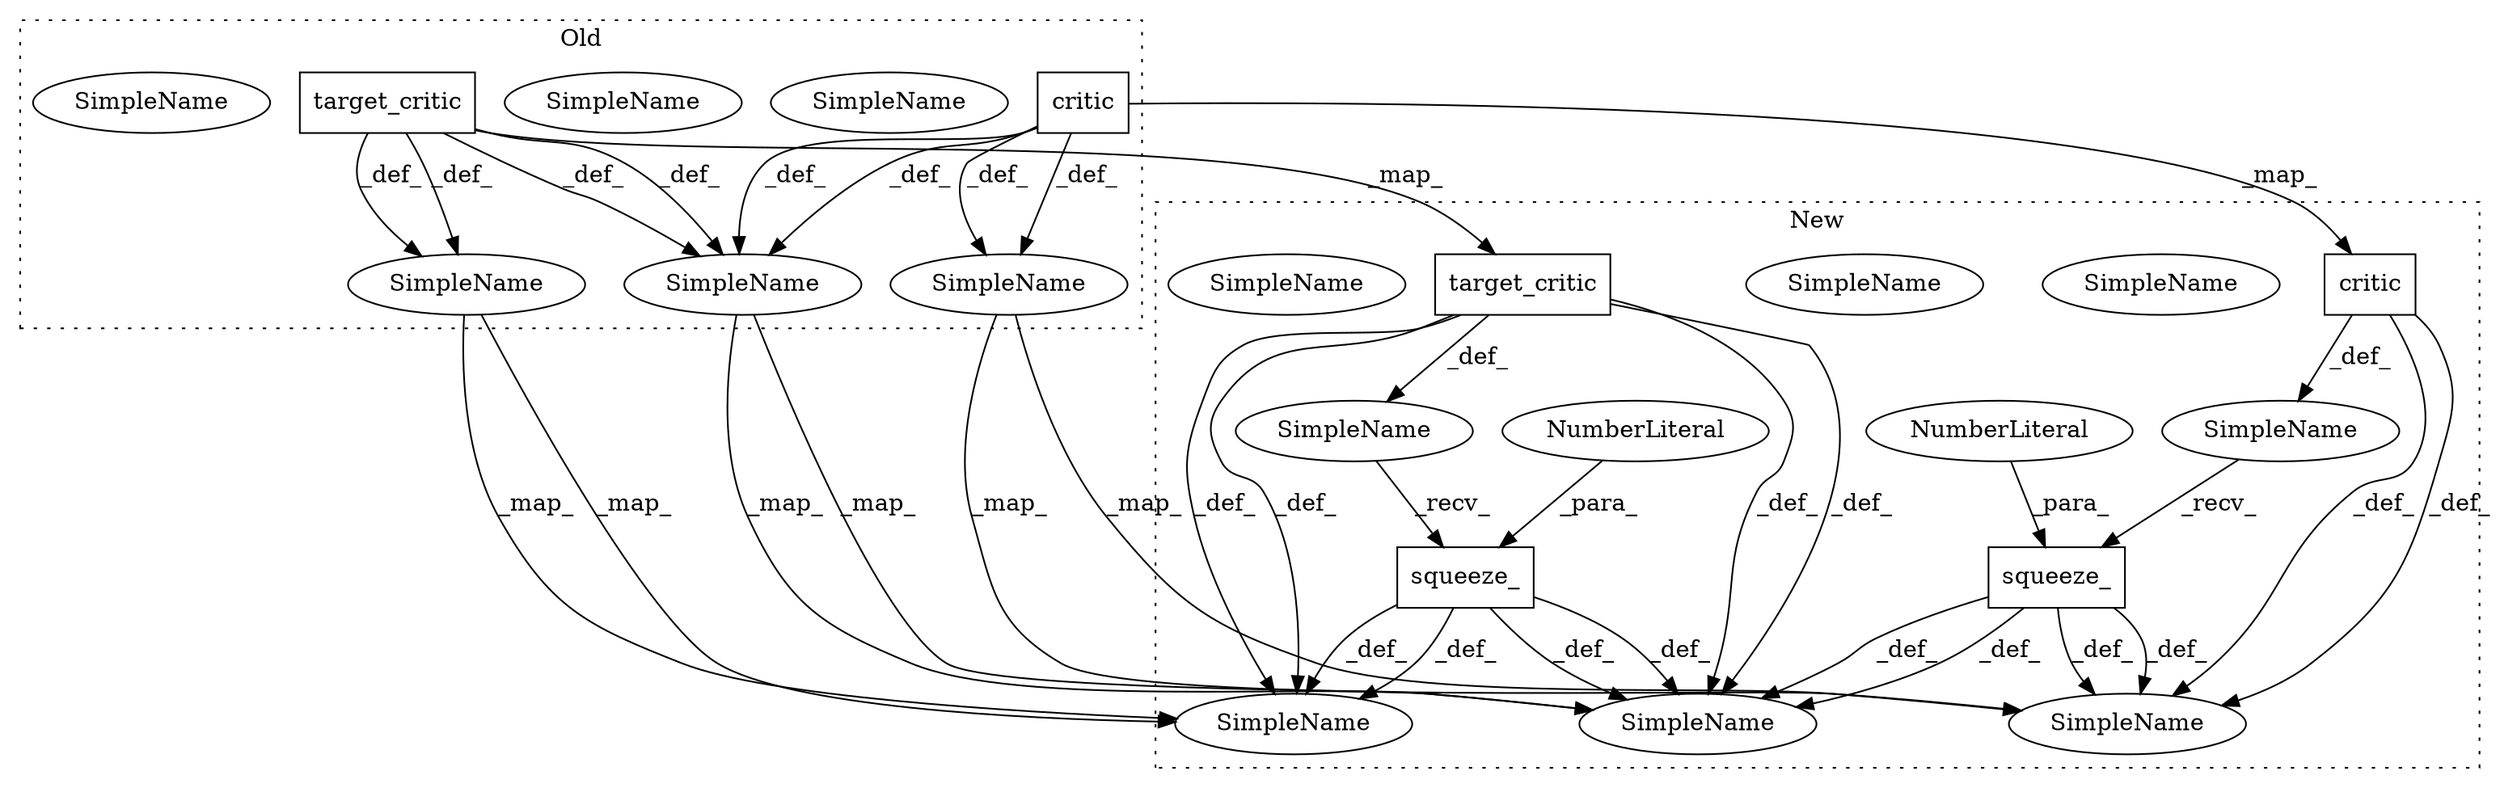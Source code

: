 digraph G {
subgraph cluster0 {
1 [label="target_critic" a="32" s="4162,4216" l="14,1" shape="box"];
5 [label="SimpleName" a="42" s="4565" l="10" shape="ellipse"];
8 [label="SimpleName" a="42" s="4565" l="10" shape="ellipse"];
11 [label="SimpleName" a="42" s="4493" l="14" shape="ellipse"];
14 [label="SimpleName" a="42" s="4493" l="14" shape="ellipse"];
17 [label="critic" a="32" s="4115,4140" l="7,1" shape="box"];
19 [label="SimpleName" a="42" s="4102" l="7" shape="ellipse"];
22 [label="SimpleName" a="42" s="4102" l="7" shape="ellipse"];
label = "Old";
style="dotted";
}
subgraph cluster1 {
2 [label="target_critic" a="32" s="4230,4284" l="14,1" shape="box"];
3 [label="squeeze_" a="32" s="4286,4296" l="9,1" shape="box"];
4 [label="NumberLiteral" a="34" s="4295" l="1" shape="ellipse"];
6 [label="SimpleName" a="42" s="4645" l="10" shape="ellipse"];
7 [label="SimpleName" a="42" s="4645" l="10" shape="ellipse"];
9 [label="squeeze_" a="32" s="4198,4208" l="9,1" shape="box"];
10 [label="NumberLiteral" a="34" s="4207" l="1" shape="ellipse"];
12 [label="SimpleName" a="42" s="4573" l="14" shape="ellipse"];
13 [label="SimpleName" a="42" s="4573" l="14" shape="ellipse"];
15 [label="SimpleName" a="42" s="" l="" shape="ellipse"];
16 [label="SimpleName" a="42" s="" l="" shape="ellipse"];
18 [label="critic" a="32" s="4171,4196" l="7,1" shape="box"];
20 [label="SimpleName" a="42" s="4158" l="7" shape="ellipse"];
21 [label="SimpleName" a="42" s="4158" l="7" shape="ellipse"];
label = "New";
style="dotted";
}
1 -> 14 [label="_def_"];
1 -> 8 [label="_def_"];
1 -> 2 [label="_map_"];
1 -> 14 [label="_def_"];
1 -> 8 [label="_def_"];
2 -> 13 [label="_def_"];
2 -> 13 [label="_def_"];
2 -> 7 [label="_def_"];
2 -> 16 [label="_def_"];
2 -> 7 [label="_def_"];
3 -> 13 [label="_def_"];
3 -> 13 [label="_def_"];
3 -> 7 [label="_def_"];
3 -> 7 [label="_def_"];
4 -> 3 [label="_para_"];
8 -> 7 [label="_map_"];
8 -> 7 [label="_map_"];
9 -> 7 [label="_def_"];
9 -> 21 [label="_def_"];
9 -> 7 [label="_def_"];
9 -> 21 [label="_def_"];
10 -> 9 [label="_para_"];
14 -> 13 [label="_map_"];
14 -> 13 [label="_map_"];
15 -> 9 [label="_recv_"];
16 -> 3 [label="_recv_"];
17 -> 22 [label="_def_"];
17 -> 8 [label="_def_"];
17 -> 18 [label="_map_"];
17 -> 22 [label="_def_"];
17 -> 8 [label="_def_"];
18 -> 15 [label="_def_"];
18 -> 21 [label="_def_"];
18 -> 21 [label="_def_"];
22 -> 21 [label="_map_"];
22 -> 21 [label="_map_"];
}